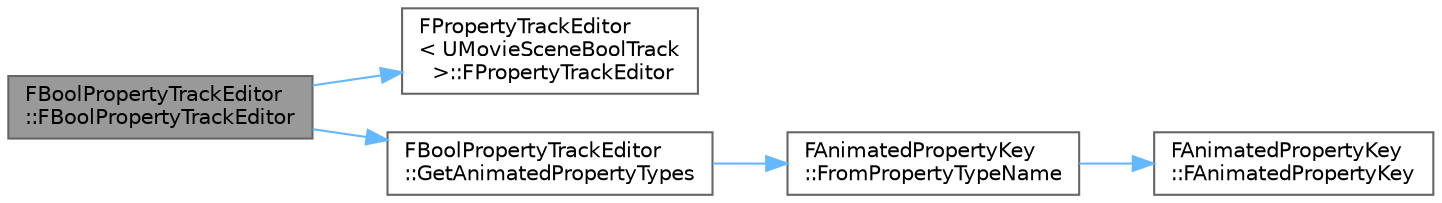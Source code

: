 digraph "FBoolPropertyTrackEditor::FBoolPropertyTrackEditor"
{
 // INTERACTIVE_SVG=YES
 // LATEX_PDF_SIZE
  bgcolor="transparent";
  edge [fontname=Helvetica,fontsize=10,labelfontname=Helvetica,labelfontsize=10];
  node [fontname=Helvetica,fontsize=10,shape=box,height=0.2,width=0.4];
  rankdir="LR";
  Node1 [id="Node000001",label="FBoolPropertyTrackEditor\l::FBoolPropertyTrackEditor",height=0.2,width=0.4,color="gray40", fillcolor="grey60", style="filled", fontcolor="black",tooltip="Constructor."];
  Node1 -> Node2 [id="edge1_Node000001_Node000002",color="steelblue1",style="solid",tooltip=" "];
  Node2 [id="Node000002",label="FPropertyTrackEditor\l\< UMovieSceneBoolTrack\l \>::FPropertyTrackEditor",height=0.2,width=0.4,color="grey40", fillcolor="white", style="filled",URL="$d2/ddf/classFPropertyTrackEditor.html#a156894eb317c2232294bab269c55848b",tooltip=" "];
  Node1 -> Node3 [id="edge2_Node000001_Node000003",color="steelblue1",style="solid",tooltip=" "];
  Node3 [id="Node000003",label="FBoolPropertyTrackEditor\l::GetAnimatedPropertyTypes",height=0.2,width=0.4,color="grey40", fillcolor="white", style="filled",URL="$d7/d02/classFBoolPropertyTrackEditor.html#afb5c684d6e7807fa44a2400a88ad456c",tooltip="Retrieve a list of all property types that this track editor animates."];
  Node3 -> Node4 [id="edge3_Node000003_Node000004",color="steelblue1",style="solid",tooltip=" "];
  Node4 [id="Node000004",label="FAnimatedPropertyKey\l::FromPropertyTypeName",height=0.2,width=0.4,color="grey40", fillcolor="white", style="filled",URL="$d0/dbe/structFAnimatedPropertyKey.html#ad96d502cba299bf232a2595928cf8105",tooltip=" "];
  Node4 -> Node5 [id="edge4_Node000004_Node000005",color="steelblue1",style="solid",tooltip=" "];
  Node5 [id="Node000005",label="FAnimatedPropertyKey\l::FAnimatedPropertyKey",height=0.2,width=0.4,color="grey40", fillcolor="white", style="filled",URL="$d0/dbe/structFAnimatedPropertyKey.html#a4bfed20a732f78b60cd93f2662c710a5",tooltip=" "];
}
